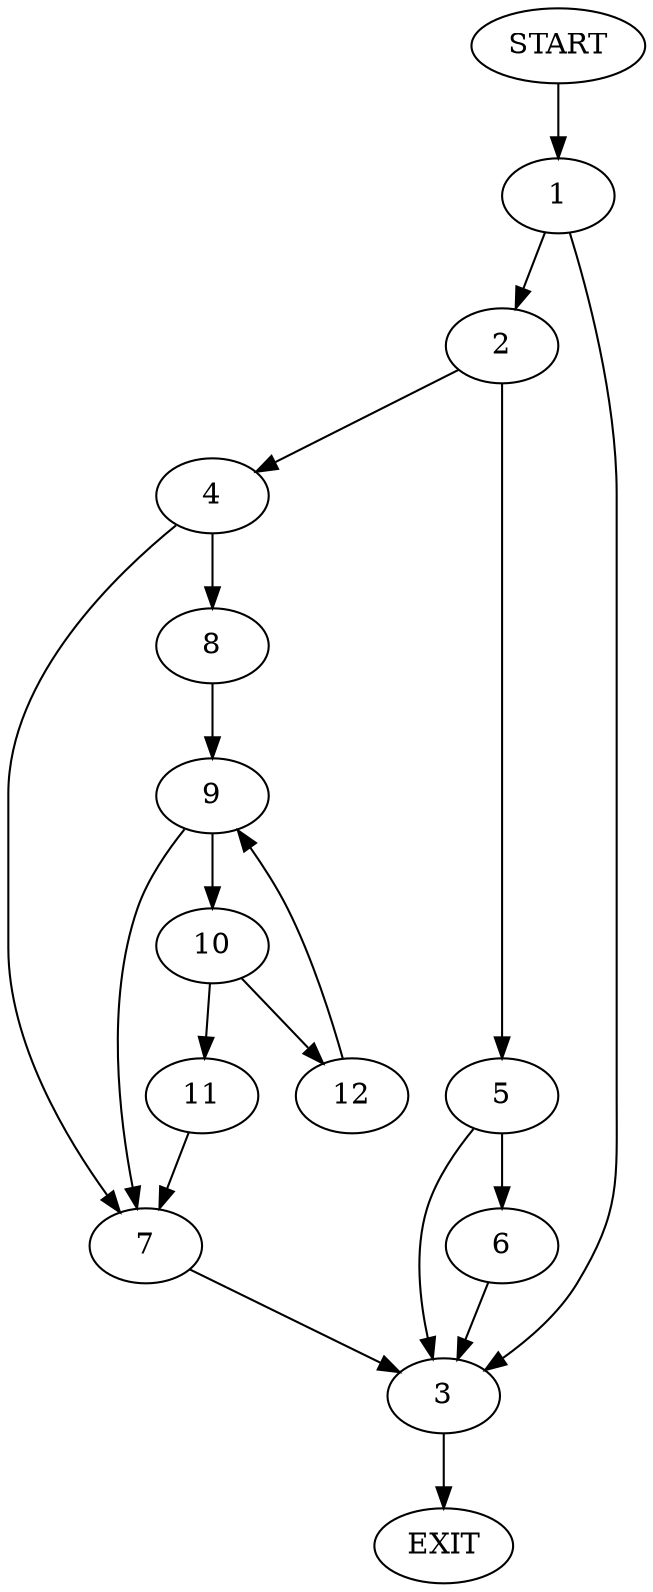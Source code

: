 digraph {
0 [label="START"]
13 [label="EXIT"]
0 -> 1
1 -> 2
1 -> 3
3 -> 13
2 -> 4
2 -> 5
5 -> 3
5 -> 6
4 -> 7
4 -> 8
7 -> 3
8 -> 9
9 -> 7
9 -> 10
10 -> 11
10 -> 12
12 -> 9
11 -> 7
6 -> 3
}
